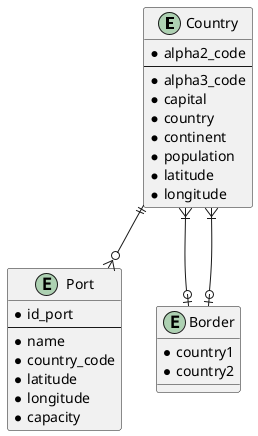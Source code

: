@startuml
'https://plantuml.com/class-diagram

entity Country {
* alpha2_code
--
* alpha3_code
* capital
* country
* continent
* population
* latitude
* longitude
}

entity Port {
* id_port
--
* name
* country_code
* latitude
* longitude
* capacity
}

entity Border {
* country1
* country2
}


Country ||--o{ Port
Country }|--o| Border
Country }|--o| Border


@enduml